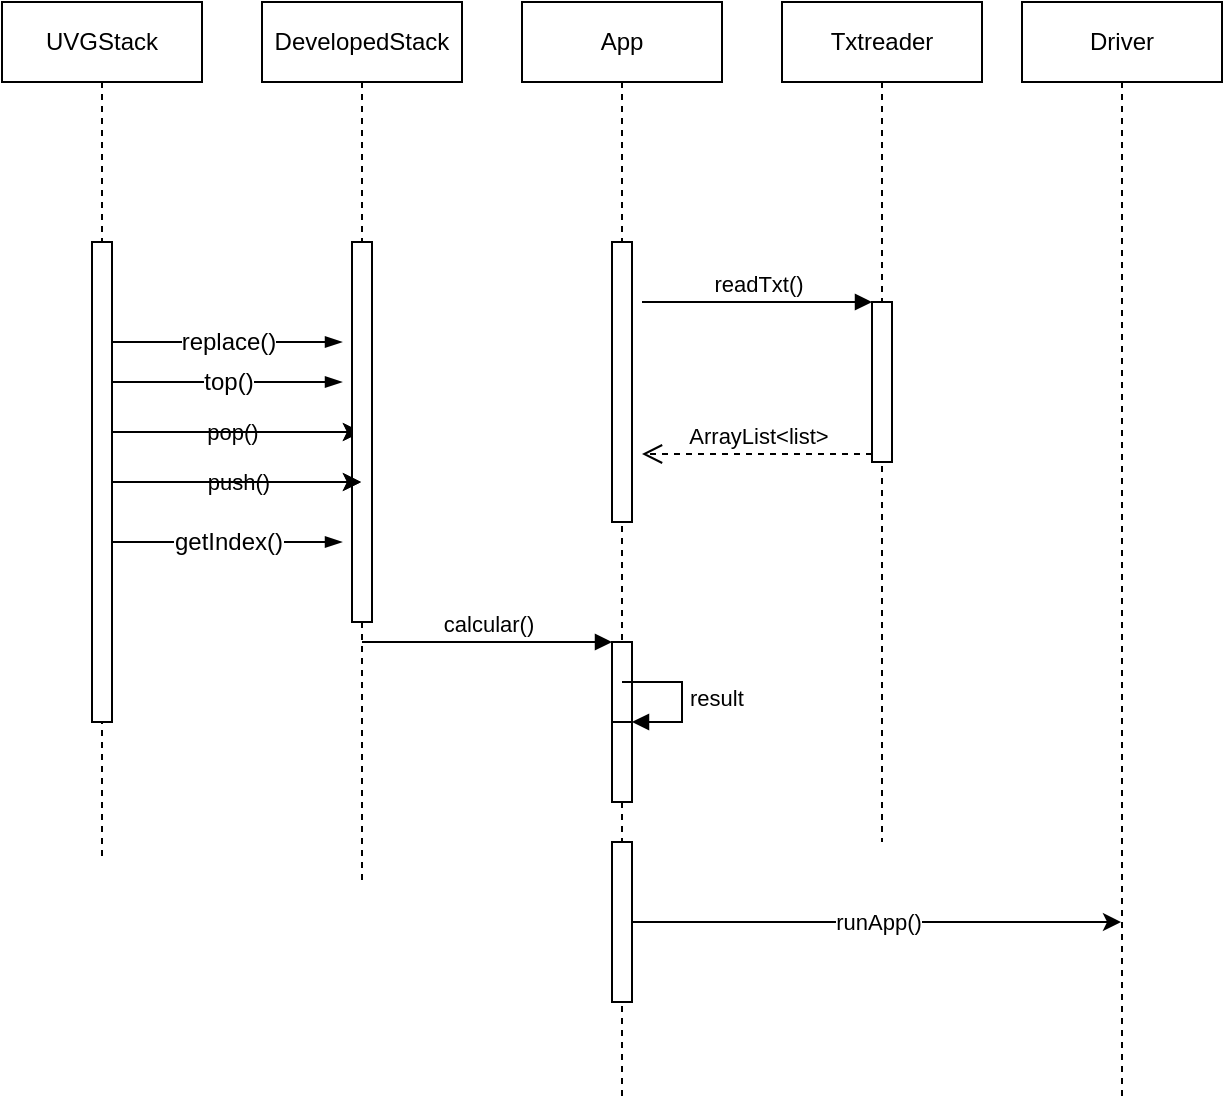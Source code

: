 <mxfile>
    <diagram id="NSp_E1Tnpz_RAbhvVRZO" name="Page-1">
        <mxGraphModel dx="792" dy="475" grid="1" gridSize="10" guides="1" tooltips="1" connect="1" arrows="1" fold="1" page="1" pageScale="1" pageWidth="850" pageHeight="1100" math="0" shadow="0">
            <root>
                <mxCell id="0"/>
                <mxCell id="1" parent="0"/>
                <mxCell id="11" value="pop()" style="edgeStyle=none;html=1;" edge="1" parent="1" source="3" target="6">
                    <mxGeometry relative="1" as="geometry"/>
                </mxCell>
                <mxCell id="13" style="edgeStyle=none;html=1;" edge="1" parent="1" source="3" target="6">
                    <mxGeometry relative="1" as="geometry">
                        <mxPoint x="200" y="240" as="targetPoint"/>
                    </mxGeometry>
                </mxCell>
                <mxCell id="3" value="UVGStack" style="shape=umlLifeline;perimeter=lifelinePerimeter;whiteSpace=wrap;html=1;container=1;collapsible=0;recursiveResize=0;outlineConnect=0;" vertex="1" parent="1">
                    <mxGeometry x="80" y="40" width="100" height="430" as="geometry"/>
                </mxCell>
                <mxCell id="8" value="" style="html=1;points=[];perimeter=orthogonalPerimeter;" vertex="1" parent="3">
                    <mxGeometry x="45" y="120" width="10" height="240" as="geometry"/>
                </mxCell>
                <mxCell id="17" value="replace()" style="edgeStyle=elbowEdgeStyle;fontSize=12;html=1;endArrow=blockThin;endFill=1;" edge="1" parent="3">
                    <mxGeometry width="160" relative="1" as="geometry">
                        <mxPoint x="55" y="170" as="sourcePoint"/>
                        <mxPoint x="170" y="170" as="targetPoint"/>
                    </mxGeometry>
                </mxCell>
                <mxCell id="18" value="getIndex()" style="edgeStyle=elbowEdgeStyle;fontSize=12;html=1;endArrow=blockThin;endFill=1;" edge="1" parent="3">
                    <mxGeometry width="160" relative="1" as="geometry">
                        <mxPoint x="55" y="270" as="sourcePoint"/>
                        <mxPoint x="170" y="270" as="targetPoint"/>
                    </mxGeometry>
                </mxCell>
                <mxCell id="21" value="top()" style="edgeStyle=elbowEdgeStyle;fontSize=12;html=1;endArrow=blockThin;endFill=1;" edge="1" parent="3">
                    <mxGeometry width="160" relative="1" as="geometry">
                        <mxPoint x="55" y="190" as="sourcePoint"/>
                        <mxPoint x="170" y="190" as="targetPoint"/>
                    </mxGeometry>
                </mxCell>
                <mxCell id="4" value="Txtreader" style="shape=umlLifeline;perimeter=lifelinePerimeter;whiteSpace=wrap;html=1;container=1;collapsible=0;recursiveResize=0;outlineConnect=0;" vertex="1" parent="1">
                    <mxGeometry x="470" y="40" width="100" height="420" as="geometry"/>
                </mxCell>
                <mxCell id="26" value="" style="html=1;points=[];perimeter=orthogonalPerimeter;" vertex="1" parent="4">
                    <mxGeometry x="45" y="150" width="10" height="80" as="geometry"/>
                </mxCell>
                <mxCell id="5" value="App" style="shape=umlLifeline;perimeter=lifelinePerimeter;whiteSpace=wrap;html=1;container=1;collapsible=0;recursiveResize=0;outlineConnect=0;" vertex="1" parent="1">
                    <mxGeometry x="340" y="40" width="100" height="550" as="geometry"/>
                </mxCell>
                <mxCell id="30" value="" style="html=1;points=[];perimeter=orthogonalPerimeter;" vertex="1" parent="5">
                    <mxGeometry x="45" y="120" width="10" height="140" as="geometry"/>
                </mxCell>
                <mxCell id="36" value="" style="html=1;points=[];perimeter=orthogonalPerimeter;" vertex="1" parent="5">
                    <mxGeometry x="45" y="320" width="10" height="80" as="geometry"/>
                </mxCell>
                <mxCell id="42" value="" style="html=1;points=[];perimeter=orthogonalPerimeter;" vertex="1" parent="5">
                    <mxGeometry x="45" y="360" width="10" height="40" as="geometry"/>
                </mxCell>
                <mxCell id="43" value="result" style="edgeStyle=orthogonalEdgeStyle;html=1;align=left;spacingLeft=2;endArrow=block;rounded=0;entryX=1;entryY=0;" edge="1" target="42" parent="5">
                    <mxGeometry relative="1" as="geometry">
                        <mxPoint x="50" y="340" as="sourcePoint"/>
                        <Array as="points">
                            <mxPoint x="80" y="340"/>
                        </Array>
                    </mxGeometry>
                </mxCell>
                <mxCell id="44" value="" style="html=1;points=[];perimeter=orthogonalPerimeter;" vertex="1" parent="5">
                    <mxGeometry x="45" y="420" width="10" height="80" as="geometry"/>
                </mxCell>
                <mxCell id="6" value="DevelopedStack" style="shape=umlLifeline;perimeter=lifelinePerimeter;whiteSpace=wrap;html=1;container=1;collapsible=0;recursiveResize=0;outlineConnect=0;" vertex="1" parent="1">
                    <mxGeometry x="210" y="40" width="100" height="440" as="geometry"/>
                </mxCell>
                <mxCell id="19" value="" style="html=1;points=[];perimeter=orthogonalPerimeter;" vertex="1" parent="6">
                    <mxGeometry x="45" y="120" width="10" height="190" as="geometry"/>
                </mxCell>
                <mxCell id="7" value="Driver&lt;br&gt;" style="shape=umlLifeline;perimeter=lifelinePerimeter;whiteSpace=wrap;html=1;container=1;collapsible=0;recursiveResize=0;outlineConnect=0;" vertex="1" parent="1">
                    <mxGeometry x="590" y="40" width="100" height="550" as="geometry"/>
                </mxCell>
                <mxCell id="9" value="push()" style="edgeStyle=none;html=1;" edge="1" parent="1" source="8" target="6">
                    <mxGeometry relative="1" as="geometry"/>
                </mxCell>
                <mxCell id="12" style="edgeStyle=none;html=1;" edge="1" parent="1" target="6">
                    <mxGeometry relative="1" as="geometry">
                        <mxPoint x="135" y="280" as="sourcePoint"/>
                    </mxGeometry>
                </mxCell>
                <mxCell id="27" value="readTxt()" style="html=1;verticalAlign=bottom;endArrow=block;entryX=0;entryY=0;" edge="1" target="26" parent="1">
                    <mxGeometry relative="1" as="geometry">
                        <mxPoint x="400" y="190" as="sourcePoint"/>
                    </mxGeometry>
                </mxCell>
                <mxCell id="28" value="ArrayList&amp;lt;list&amp;gt;" style="html=1;verticalAlign=bottom;endArrow=open;dashed=1;endSize=8;exitX=0;exitY=0.95;" edge="1" source="26" parent="1">
                    <mxGeometry relative="1" as="geometry">
                        <mxPoint x="400" y="266" as="targetPoint"/>
                    </mxGeometry>
                </mxCell>
                <mxCell id="37" value="calcular()" style="html=1;verticalAlign=bottom;endArrow=block;entryX=0;entryY=0;" edge="1" target="36" parent="1" source="6">
                    <mxGeometry relative="1" as="geometry">
                        <mxPoint x="315" y="360" as="sourcePoint"/>
                    </mxGeometry>
                </mxCell>
                <mxCell id="45" value="runApp()" style="edgeStyle=none;html=1;" edge="1" parent="1" source="44" target="7">
                    <mxGeometry relative="1" as="geometry"/>
                </mxCell>
            </root>
        </mxGraphModel>
    </diagram>
</mxfile>